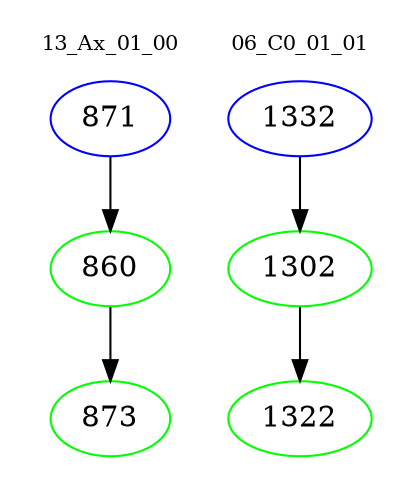 digraph{
subgraph cluster_0 {
color = white
label = "13_Ax_01_00";
fontsize=10;
T0_871 [label="871", color="blue"]
T0_871 -> T0_860 [color="black"]
T0_860 [label="860", color="green"]
T0_860 -> T0_873 [color="black"]
T0_873 [label="873", color="green"]
}
subgraph cluster_1 {
color = white
label = "06_C0_01_01";
fontsize=10;
T1_1332 [label="1332", color="blue"]
T1_1332 -> T1_1302 [color="black"]
T1_1302 [label="1302", color="green"]
T1_1302 -> T1_1322 [color="black"]
T1_1322 [label="1322", color="green"]
}
}

